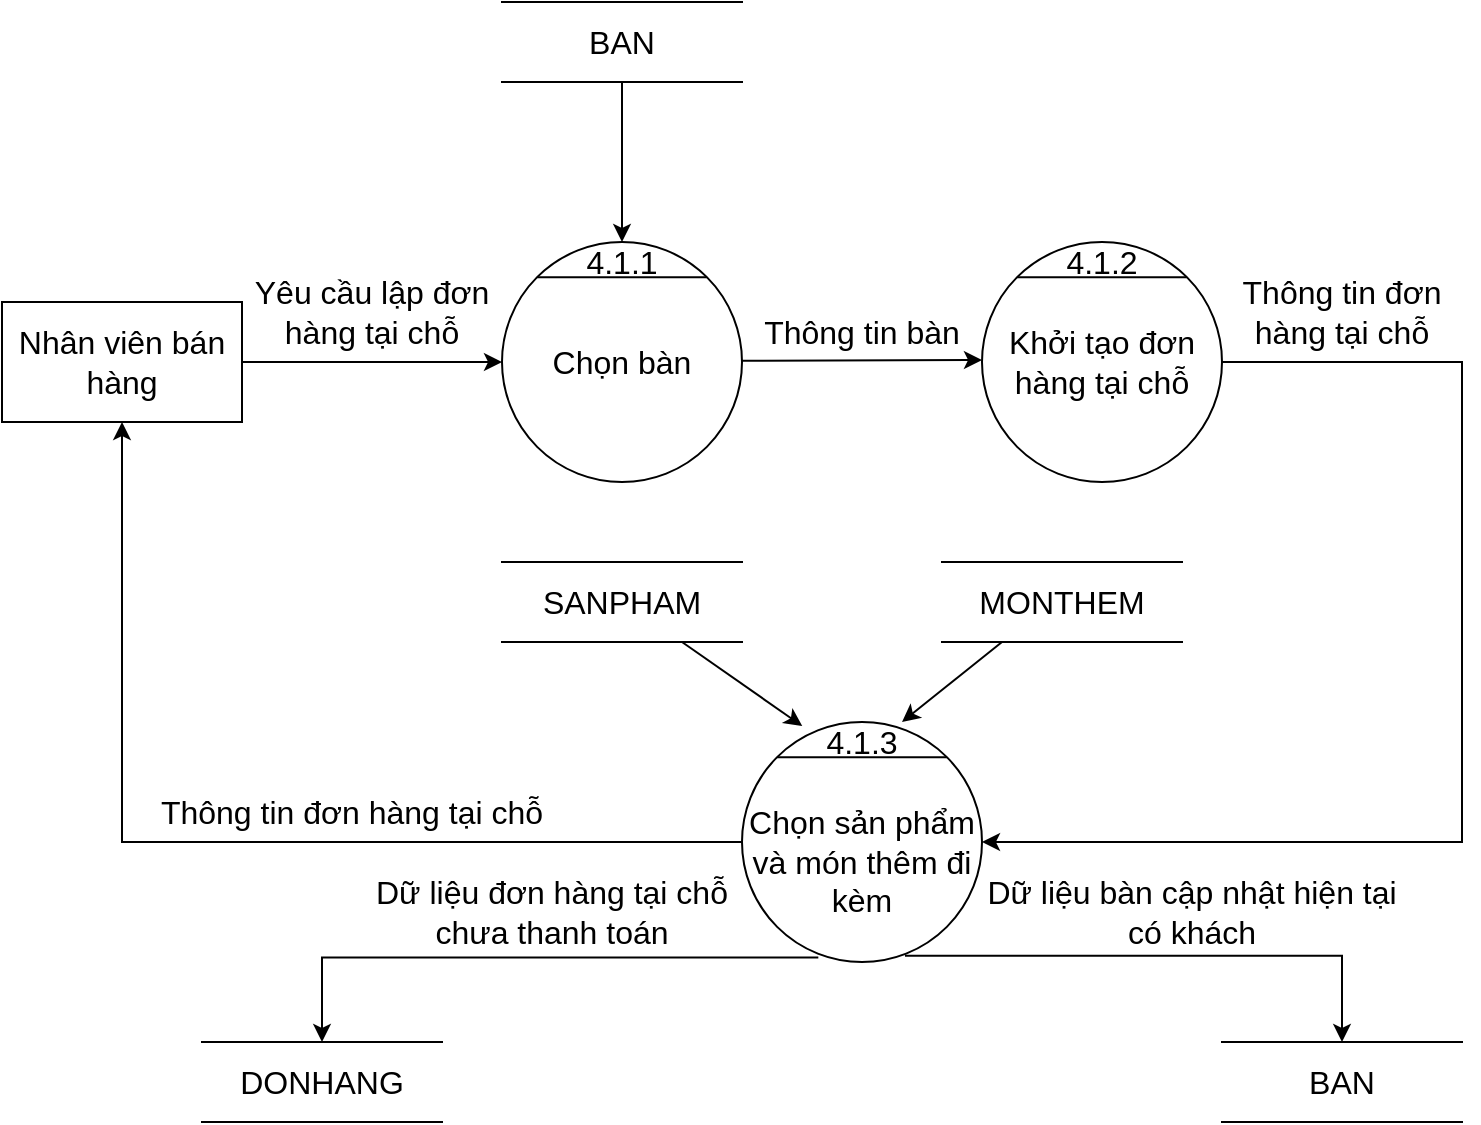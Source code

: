 <mxfile version="16.4.11" type="device"><diagram id="r7d7az37Ca1UuhSIRpS6" name="Page-1"><mxGraphModel dx="2071" dy="754" grid="1" gridSize="10" guides="1" tooltips="1" connect="1" arrows="1" fold="1" page="1" pageScale="1" pageWidth="850" pageHeight="1100" math="0" shadow="0"><root><mxCell id="0"/><mxCell id="1" parent="0"/><mxCell id="aVuV3VAq3IfDHSAjyxm4-2" value="Chọn bàn" style="ellipse;whiteSpace=wrap;html=1;aspect=fixed;fontSize=16;" vertex="1" parent="1"><mxGeometry x="120" y="320" width="120" height="120" as="geometry"/></mxCell><mxCell id="aVuV3VAq3IfDHSAjyxm4-3" value="" style="endArrow=none;html=1;rounded=0;exitX=0;exitY=0;exitDx=0;exitDy=0;entryX=1;entryY=0;entryDx=0;entryDy=0;fontSize=16;" edge="1" parent="1" source="aVuV3VAq3IfDHSAjyxm4-2" target="aVuV3VAq3IfDHSAjyxm4-2"><mxGeometry width="50" height="50" relative="1" as="geometry"><mxPoint x="400" y="360" as="sourcePoint"/><mxPoint x="450" y="310" as="targetPoint"/></mxGeometry></mxCell><mxCell id="aVuV3VAq3IfDHSAjyxm4-4" value="4.1.1" style="text;html=1;strokeColor=none;fillColor=none;align=center;verticalAlign=middle;whiteSpace=wrap;rounded=0;fontSize=16;" vertex="1" parent="1"><mxGeometry x="160" y="320" width="40" height="20" as="geometry"/></mxCell><mxCell id="aVuV3VAq3IfDHSAjyxm4-5" value="Nhân viên bán hàng" style="rounded=0;whiteSpace=wrap;html=1;fontSize=16;" vertex="1" parent="1"><mxGeometry x="-130" y="350" width="120" height="60" as="geometry"/></mxCell><mxCell id="aVuV3VAq3IfDHSAjyxm4-6" value="Yêu cầu lập đơn hàng tại chỗ" style="text;html=1;strokeColor=none;fillColor=none;align=center;verticalAlign=middle;whiteSpace=wrap;rounded=0;fontSize=16;" vertex="1" parent="1"><mxGeometry x="-10" y="340" width="130" height="30" as="geometry"/></mxCell><mxCell id="aVuV3VAq3IfDHSAjyxm4-31" value="" style="endArrow=classic;html=1;rounded=0;exitX=1;exitY=0.5;exitDx=0;exitDy=0;entryX=0;entryY=0.5;entryDx=0;entryDy=0;" edge="1" parent="1" source="aVuV3VAq3IfDHSAjyxm4-5" target="aVuV3VAq3IfDHSAjyxm4-2"><mxGeometry width="50" height="50" relative="1" as="geometry"><mxPoint x="140" y="400" as="sourcePoint"/><mxPoint x="190" y="350" as="targetPoint"/></mxGeometry></mxCell><mxCell id="aVuV3VAq3IfDHSAjyxm4-32" value="" style="endArrow=classic;html=1;rounded=0;exitX=1;exitY=0.5;exitDx=0;exitDy=0;" edge="1" parent="1"><mxGeometry width="50" height="50" relative="1" as="geometry"><mxPoint x="240" y="379.41" as="sourcePoint"/><mxPoint x="360" y="379" as="targetPoint"/></mxGeometry></mxCell><mxCell id="aVuV3VAq3IfDHSAjyxm4-34" value="Khởi tạo đơn hàng tại chỗ" style="ellipse;whiteSpace=wrap;html=1;aspect=fixed;fontSize=16;" vertex="1" parent="1"><mxGeometry x="360" y="320" width="120" height="120" as="geometry"/></mxCell><mxCell id="aVuV3VAq3IfDHSAjyxm4-35" value="" style="endArrow=none;html=1;rounded=0;exitX=0;exitY=0;exitDx=0;exitDy=0;entryX=1;entryY=0;entryDx=0;entryDy=0;fontSize=16;" edge="1" parent="1" source="aVuV3VAq3IfDHSAjyxm4-34" target="aVuV3VAq3IfDHSAjyxm4-34"><mxGeometry width="50" height="50" relative="1" as="geometry"><mxPoint x="580" y="360" as="sourcePoint"/><mxPoint x="630" y="310" as="targetPoint"/></mxGeometry></mxCell><mxCell id="aVuV3VAq3IfDHSAjyxm4-36" value="4.1.2" style="text;html=1;strokeColor=none;fillColor=none;align=center;verticalAlign=middle;whiteSpace=wrap;rounded=0;fontSize=16;" vertex="1" parent="1"><mxGeometry x="400" y="320" width="40" height="20" as="geometry"/></mxCell><mxCell id="aVuV3VAq3IfDHSAjyxm4-37" value="&lt;font style=&quot;font-size: 16px&quot;&gt;Thông tin bàn&lt;/font&gt;" style="text;html=1;strokeColor=none;fillColor=none;align=center;verticalAlign=middle;whiteSpace=wrap;rounded=0;" vertex="1" parent="1"><mxGeometry x="250" y="350" width="100" height="30" as="geometry"/></mxCell><mxCell id="aVuV3VAq3IfDHSAjyxm4-43" value="&lt;span style=&quot;font-size: 16px&quot;&gt;Thông tin đơn hàng tại chỗ&lt;/span&gt;" style="text;html=1;strokeColor=none;fillColor=none;align=center;verticalAlign=middle;whiteSpace=wrap;rounded=0;" vertex="1" parent="1"><mxGeometry x="475" y="340" width="130" height="30" as="geometry"/></mxCell><mxCell id="aVuV3VAq3IfDHSAjyxm4-46" value="&lt;br&gt;Chọn sản phẩm và món thêm đi kèm" style="ellipse;whiteSpace=wrap;html=1;aspect=fixed;fontSize=16;" vertex="1" parent="1"><mxGeometry x="240" y="560" width="120" height="120" as="geometry"/></mxCell><mxCell id="aVuV3VAq3IfDHSAjyxm4-47" value="" style="endArrow=none;html=1;rounded=0;exitX=0;exitY=0;exitDx=0;exitDy=0;entryX=1;entryY=0;entryDx=0;entryDy=0;fontSize=16;" edge="1" parent="1" source="aVuV3VAq3IfDHSAjyxm4-46" target="aVuV3VAq3IfDHSAjyxm4-46"><mxGeometry width="50" height="50" relative="1" as="geometry"><mxPoint x="285" y="790" as="sourcePoint"/><mxPoint x="335" y="740" as="targetPoint"/></mxGeometry></mxCell><mxCell id="aVuV3VAq3IfDHSAjyxm4-48" value="4.1.3" style="text;html=1;strokeColor=none;fillColor=none;align=center;verticalAlign=middle;whiteSpace=wrap;rounded=0;fontSize=16;" vertex="1" parent="1"><mxGeometry x="280" y="560" width="40" height="20" as="geometry"/></mxCell><mxCell id="aVuV3VAq3IfDHSAjyxm4-51" value="MONTHEM" style="shape=partialRectangle;whiteSpace=wrap;html=1;left=0;right=0;fillColor=none;fontSize=16;" vertex="1" parent="1"><mxGeometry x="340" y="480" width="120" height="40" as="geometry"/></mxCell><mxCell id="aVuV3VAq3IfDHSAjyxm4-53" value="DONHANG" style="shape=partialRectangle;whiteSpace=wrap;html=1;left=0;right=0;fillColor=none;fontSize=16;" vertex="1" parent="1"><mxGeometry x="-30" y="720" width="120" height="40" as="geometry"/></mxCell><mxCell id="aVuV3VAq3IfDHSAjyxm4-54" value="BAN" style="shape=partialRectangle;whiteSpace=wrap;html=1;left=0;right=0;fillColor=none;fontSize=16;" vertex="1" parent="1"><mxGeometry x="120" y="200" width="120" height="40" as="geometry"/></mxCell><mxCell id="aVuV3VAq3IfDHSAjyxm4-55" value="" style="endArrow=classic;html=1;rounded=0;fontSize=16;exitX=0.5;exitY=1;exitDx=0;exitDy=0;entryX=0.5;entryY=0;entryDx=0;entryDy=0;" edge="1" parent="1" source="aVuV3VAq3IfDHSAjyxm4-54" target="aVuV3VAq3IfDHSAjyxm4-4"><mxGeometry width="50" height="50" relative="1" as="geometry"><mxPoint x="490" y="470" as="sourcePoint"/><mxPoint x="540" y="420" as="targetPoint"/></mxGeometry></mxCell><mxCell id="aVuV3VAq3IfDHSAjyxm4-56" value="" style="edgeStyle=segmentEdgeStyle;endArrow=classic;html=1;rounded=0;fontSize=16;entryX=0.5;entryY=0;entryDx=0;entryDy=0;exitX=0.318;exitY=0.981;exitDx=0;exitDy=0;exitPerimeter=0;" edge="1" parent="1" source="aVuV3VAq3IfDHSAjyxm4-46" target="aVuV3VAq3IfDHSAjyxm4-53"><mxGeometry width="50" height="50" relative="1" as="geometry"><mxPoint x="100" y="620" as="sourcePoint"/><mxPoint x="180" y="540" as="targetPoint"/></mxGeometry></mxCell><mxCell id="aVuV3VAq3IfDHSAjyxm4-57" value="&lt;span style=&quot;font-size: 16px&quot;&gt;Dữ liệu đơn hàng tại chỗ chưa thanh toán&lt;/span&gt;" style="text;html=1;strokeColor=none;fillColor=none;align=center;verticalAlign=middle;whiteSpace=wrap;rounded=0;" vertex="1" parent="1"><mxGeometry x="40" y="640" width="210" height="30" as="geometry"/></mxCell><mxCell id="aVuV3VAq3IfDHSAjyxm4-58" value="BAN" style="shape=partialRectangle;whiteSpace=wrap;html=1;left=0;right=0;fillColor=none;fontSize=16;" vertex="1" parent="1"><mxGeometry x="480" y="720" width="120" height="40" as="geometry"/></mxCell><mxCell id="aVuV3VAq3IfDHSAjyxm4-60" value="&lt;span style=&quot;font-size: 16px&quot;&gt;Dữ liệu bàn cập nhật hiện tại có khách&lt;/span&gt;" style="text;html=1;strokeColor=none;fillColor=none;align=center;verticalAlign=middle;whiteSpace=wrap;rounded=0;" vertex="1" parent="1"><mxGeometry x="360" y="640" width="210" height="30" as="geometry"/></mxCell><mxCell id="aVuV3VAq3IfDHSAjyxm4-61" value="" style="endArrow=classic;html=1;rounded=0;fontSize=16;exitX=0.25;exitY=1;exitDx=0;exitDy=0;entryX=1;entryY=0;entryDx=0;entryDy=0;" edge="1" parent="1" source="aVuV3VAq3IfDHSAjyxm4-51" target="aVuV3VAq3IfDHSAjyxm4-48"><mxGeometry width="50" height="50" relative="1" as="geometry"><mxPoint x="130" y="560" as="sourcePoint"/><mxPoint x="180" y="510" as="targetPoint"/></mxGeometry></mxCell><mxCell id="aVuV3VAq3IfDHSAjyxm4-62" value="SANPHAM" style="shape=partialRectangle;whiteSpace=wrap;html=1;left=0;right=0;fillColor=none;fontSize=16;" vertex="1" parent="1"><mxGeometry x="120" y="480" width="120" height="40" as="geometry"/></mxCell><mxCell id="aVuV3VAq3IfDHSAjyxm4-63" value="" style="endArrow=classic;html=1;rounded=0;fontSize=16;entryX=0.251;entryY=0.017;entryDx=0;entryDy=0;exitX=0.75;exitY=1;exitDx=0;exitDy=0;entryPerimeter=0;" edge="1" parent="1" source="aVuV3VAq3IfDHSAjyxm4-62" target="aVuV3VAq3IfDHSAjyxm4-46"><mxGeometry width="50" height="50" relative="1" as="geometry"><mxPoint x="139" y="510" as="sourcePoint"/><mxPoint x="139.41" y="590" as="targetPoint"/></mxGeometry></mxCell><mxCell id="aVuV3VAq3IfDHSAjyxm4-64" value="" style="edgeStyle=segmentEdgeStyle;endArrow=classic;html=1;rounded=0;fontSize=16;exitX=0.679;exitY=0.974;exitDx=0;exitDy=0;entryX=0.5;entryY=0;entryDx=0;entryDy=0;exitPerimeter=0;" edge="1" parent="1" source="aVuV3VAq3IfDHSAjyxm4-46" target="aVuV3VAq3IfDHSAjyxm4-58"><mxGeometry width="50" height="50" relative="1" as="geometry"><mxPoint x="130" y="680" as="sourcePoint"/><mxPoint x="180" y="630" as="targetPoint"/></mxGeometry></mxCell><mxCell id="aVuV3VAq3IfDHSAjyxm4-65" value="" style="edgeStyle=segmentEdgeStyle;endArrow=classic;html=1;rounded=0;fontSize=16;exitX=0;exitY=0.5;exitDx=0;exitDy=0;entryX=0.5;entryY=1;entryDx=0;entryDy=0;" edge="1" parent="1" source="aVuV3VAq3IfDHSAjyxm4-46" target="aVuV3VAq3IfDHSAjyxm4-5"><mxGeometry width="50" height="50" relative="1" as="geometry"><mxPoint x="310" y="560" as="sourcePoint"/><mxPoint x="360" y="510" as="targetPoint"/></mxGeometry></mxCell><mxCell id="aVuV3VAq3IfDHSAjyxm4-66" value="Thông tin đơn hàng tại chỗ" style="text;html=1;strokeColor=none;fillColor=none;align=center;verticalAlign=middle;whiteSpace=wrap;rounded=0;fontSize=16;" vertex="1" parent="1"><mxGeometry x="-70" y="590" width="230" height="30" as="geometry"/></mxCell><mxCell id="aVuV3VAq3IfDHSAjyxm4-69" value="" style="edgeStyle=segmentEdgeStyle;endArrow=classic;html=1;rounded=0;fontSize=16;exitX=1;exitY=0.5;exitDx=0;exitDy=0;entryX=1;entryY=0.5;entryDx=0;entryDy=0;" edge="1" parent="1" source="aVuV3VAq3IfDHSAjyxm4-34" target="aVuV3VAq3IfDHSAjyxm4-46"><mxGeometry width="50" height="50" relative="1" as="geometry"><mxPoint x="420" y="560" as="sourcePoint"/><mxPoint x="470" y="510" as="targetPoint"/><Array as="points"><mxPoint x="600" y="380"/><mxPoint x="600" y="620"/></Array></mxGeometry></mxCell></root></mxGraphModel></diagram></mxfile>
